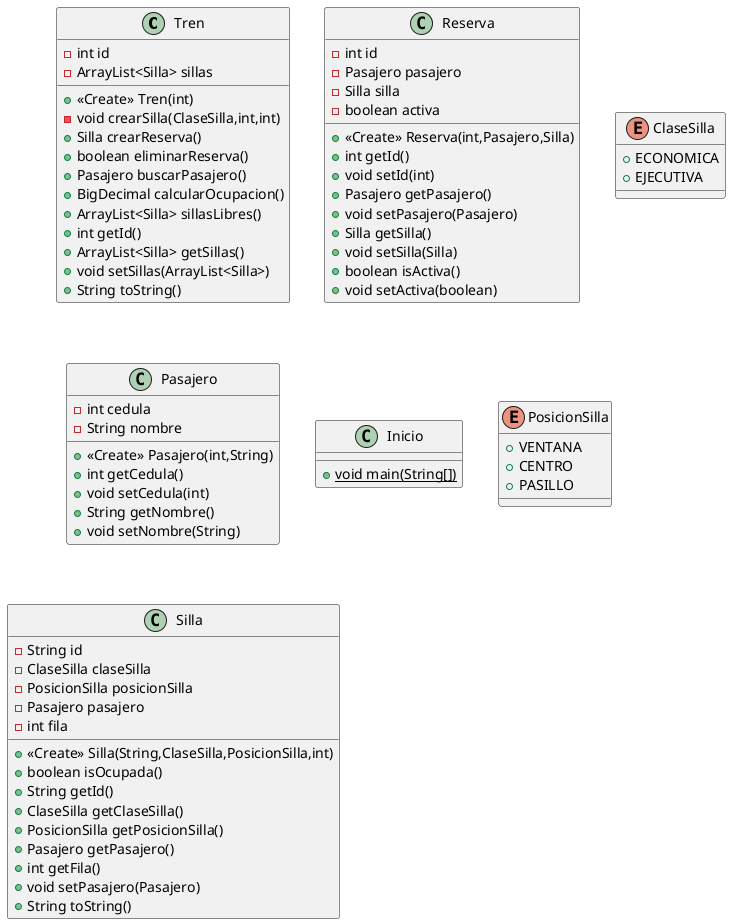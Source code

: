 @startuml
class Tren {
- int id
- ArrayList<Silla> sillas
+ <<Create>> Tren(int)
- void crearSilla(ClaseSilla,int,int)
+ Silla crearReserva()
+ boolean eliminarReserva()
+ Pasajero buscarPasajero()
+ BigDecimal calcularOcupacion()
+ ArrayList<Silla> sillasLibres()
+ int getId()
+ ArrayList<Silla> getSillas()
+ void setSillas(ArrayList<Silla>)
+ String toString()
}
class Reserva {
- int id
- Pasajero pasajero
- Silla silla
- boolean activa
+ <<Create>> Reserva(int,Pasajero,Silla)
+ int getId()
+ void setId(int)
+ Pasajero getPasajero()
+ void setPasajero(Pasajero)
+ Silla getSilla()
+ void setSilla(Silla)
+ boolean isActiva()
+ void setActiva(boolean)
}
enum ClaseSilla {
+  ECONOMICA
+  EJECUTIVA
}
class Pasajero {
- int cedula
- String nombre
+ <<Create>> Pasajero(int,String)
+ int getCedula()
+ void setCedula(int)
+ String getNombre()
+ void setNombre(String)
}
class Inicio {
+ {static} void main(String[])
}
enum PosicionSilla {
+  VENTANA
+  CENTRO
+  PASILLO
}
class Silla {
- String id
- ClaseSilla claseSilla
- PosicionSilla posicionSilla
- Pasajero pasajero
- int fila
+ <<Create>> Silla(String,ClaseSilla,PosicionSilla,int)
+ boolean isOcupada()
+ String getId()
+ ClaseSilla getClaseSilla()
+ PosicionSilla getPosicionSilla()
+ Pasajero getPasajero()
+ int getFila()
+ void setPasajero(Pasajero)
+ String toString()
}
@enduml